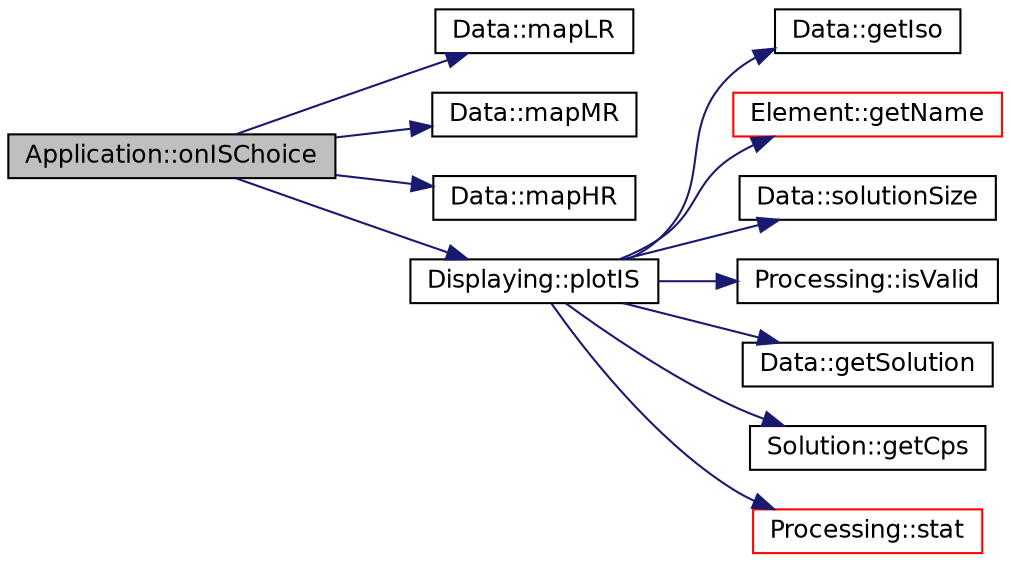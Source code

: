 digraph "Application::onISChoice"
{
 // INTERACTIVE_SVG=YES
  edge [fontname="Helvetica",fontsize="12",labelfontname="Helvetica",labelfontsize="12"];
  node [fontname="Helvetica",fontsize="12",shape=record];
  rankdir="LR";
  Node1 [label="Application::onISChoice",height=0.2,width=0.4,color="black", fillcolor="grey75", style="filled" fontcolor="black"];
  Node1 -> Node2 [color="midnightblue",fontsize="12",style="solid",fontname="Helvetica"];
  Node2 [label="Data::mapLR",height=0.2,width=0.4,color="black", fillcolor="white", style="filled",URL="$a00002.html#a417cbf208ccd4334f89ea5f46a2c133e",tooltip="Gets the mapping from LR elements list to all elements list. "];
  Node1 -> Node3 [color="midnightblue",fontsize="12",style="solid",fontname="Helvetica"];
  Node3 [label="Data::mapMR",height=0.2,width=0.4,color="black", fillcolor="white", style="filled",URL="$a00002.html#a95e9b3b50f8fff2e29c77ef61d28e115",tooltip="Gets the mapping from MR elements list to all elements list. "];
  Node1 -> Node4 [color="midnightblue",fontsize="12",style="solid",fontname="Helvetica"];
  Node4 [label="Data::mapHR",height=0.2,width=0.4,color="black", fillcolor="white", style="filled",URL="$a00002.html#a173a52935021e359de8b33ad8c2c0b6a",tooltip="Gets the mapping from HR elements list to all elements list. "];
  Node1 -> Node5 [color="midnightblue",fontsize="12",style="solid",fontname="Helvetica"];
  Node5 [label="Displaying::plotIS",height=0.2,width=0.4,color="black", fillcolor="white", style="filled",URL="$a00003.html#a836d9f49a3480b021e2c2fa22e05d6b1",tooltip="Plots internal standard curve. "];
  Node5 -> Node6 [color="midnightblue",fontsize="12",style="solid",fontname="Helvetica"];
  Node6 [label="Data::getIso",height=0.2,width=0.4,color="black", fillcolor="white", style="filled",URL="$a00002.html#a4baa9866aaea800c81e4502b9483e4ec",tooltip="Gets an element identified by its Id. "];
  Node5 -> Node7 [color="midnightblue",fontsize="12",style="solid",fontname="Helvetica"];
  Node7 [label="Element::getName",height=0.2,width=0.4,color="red", fillcolor="white", style="filled",URL="$a00005.html#a82faf6c27cd36339a0a12cae9beb89af",tooltip="Gets the complete Name of the istope, used to display the element to HCI. "];
  Node5 -> Node8 [color="midnightblue",fontsize="12",style="solid",fontname="Helvetica"];
  Node8 [label="Data::solutionSize",height=0.2,width=0.4,color="black", fillcolor="white", style="filled",URL="$a00002.html#a84179b0c71fb3e69cfa177e92004ee79",tooltip="Gets the Number of Solutions. "];
  Node5 -> Node9 [color="midnightblue",fontsize="12",style="solid",fontname="Helvetica"];
  Node9 [label="Processing::isValid",height=0.2,width=0.4,color="black", fillcolor="white", style="filled",URL="$a00011.html#aeabb0a31dafb8c9bcb81749f9b18b469",tooltip="Tests the validit of a number. "];
  Node5 -> Node10 [color="midnightblue",fontsize="12",style="solid",fontname="Helvetica"];
  Node10 [label="Data::getSolution",height=0.2,width=0.4,color="black", fillcolor="white", style="filled",URL="$a00002.html#a7b1a07606090591e7fffb48be72bd734",tooltip="Gets a solution identified by its Id. "];
  Node5 -> Node11 [color="midnightblue",fontsize="12",style="solid",fontname="Helvetica"];
  Node11 [label="Solution::getCps",height=0.2,width=0.4,color="black", fillcolor="white", style="filled",URL="$a00014.html#a6cb75c8a1aa020796506362920216816",tooltip="Gets Intensity. "];
  Node5 -> Node12 [color="midnightblue",fontsize="12",style="solid",fontname="Helvetica"];
  Node12 [label="Processing::stat",height=0.2,width=0.4,color="red", fillcolor="white", style="filled",URL="$a00011.html#ab0405d28406546aa473efb059588b045",tooltip="Computes the average (first) and the standard deviation (second) of a vector. "];
}
